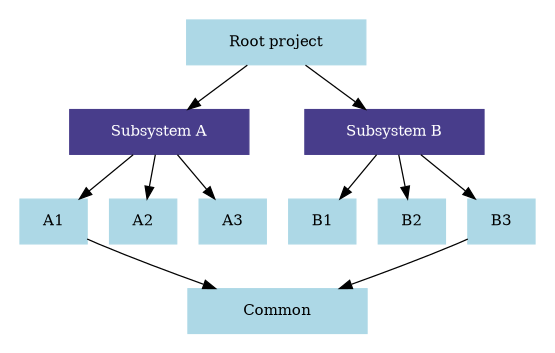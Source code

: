 digraph G {
	compound = true;
        size = "3.5,3.0";
        margin = "0.1";
	node [ shape = box, style=filled,
          color = lightblue, fontcolor = black, fontsize=12 ];

	{
		root [ label = "Root project", width = 2.0 ];
	}
	{ rank = same ; root };

	{
		ss_a [ label = "Subsystem A", width = 2.0 ,color=darkslateblue, fontcolor=white ];
		ss_b [ label = "Subsystem B", width = 2.0 ,color=darkslateblue, fontcolor=white ];
	}
	{ rank = same ; ss_a; ss_b }
	root -> ss_a;
	root -> ss_b;

	{
		sa1 [ label = "A1" ];
		sa2 [ label = "A2" ];
		sa3 [ label = "A3" ];

		sb1 [ label = "B1" ];
		sb2 [ label = "B2" ];
		sb3 [ label = "B3" ];
	}
	{ rank = same ; sa1; sa2; sa3; sb1; sb2; sb3 };
	ss_a -> sa1;
	ss_a -> sa2;
	ss_a -> sa3;

	ss_b -> sb1;
	ss_b -> sb2;
	ss_b -> sb3;

	{
		common [ label = "Common", width = 2.0 ];
	}

	sa1 -> common;
	sb3 -> common;
}
